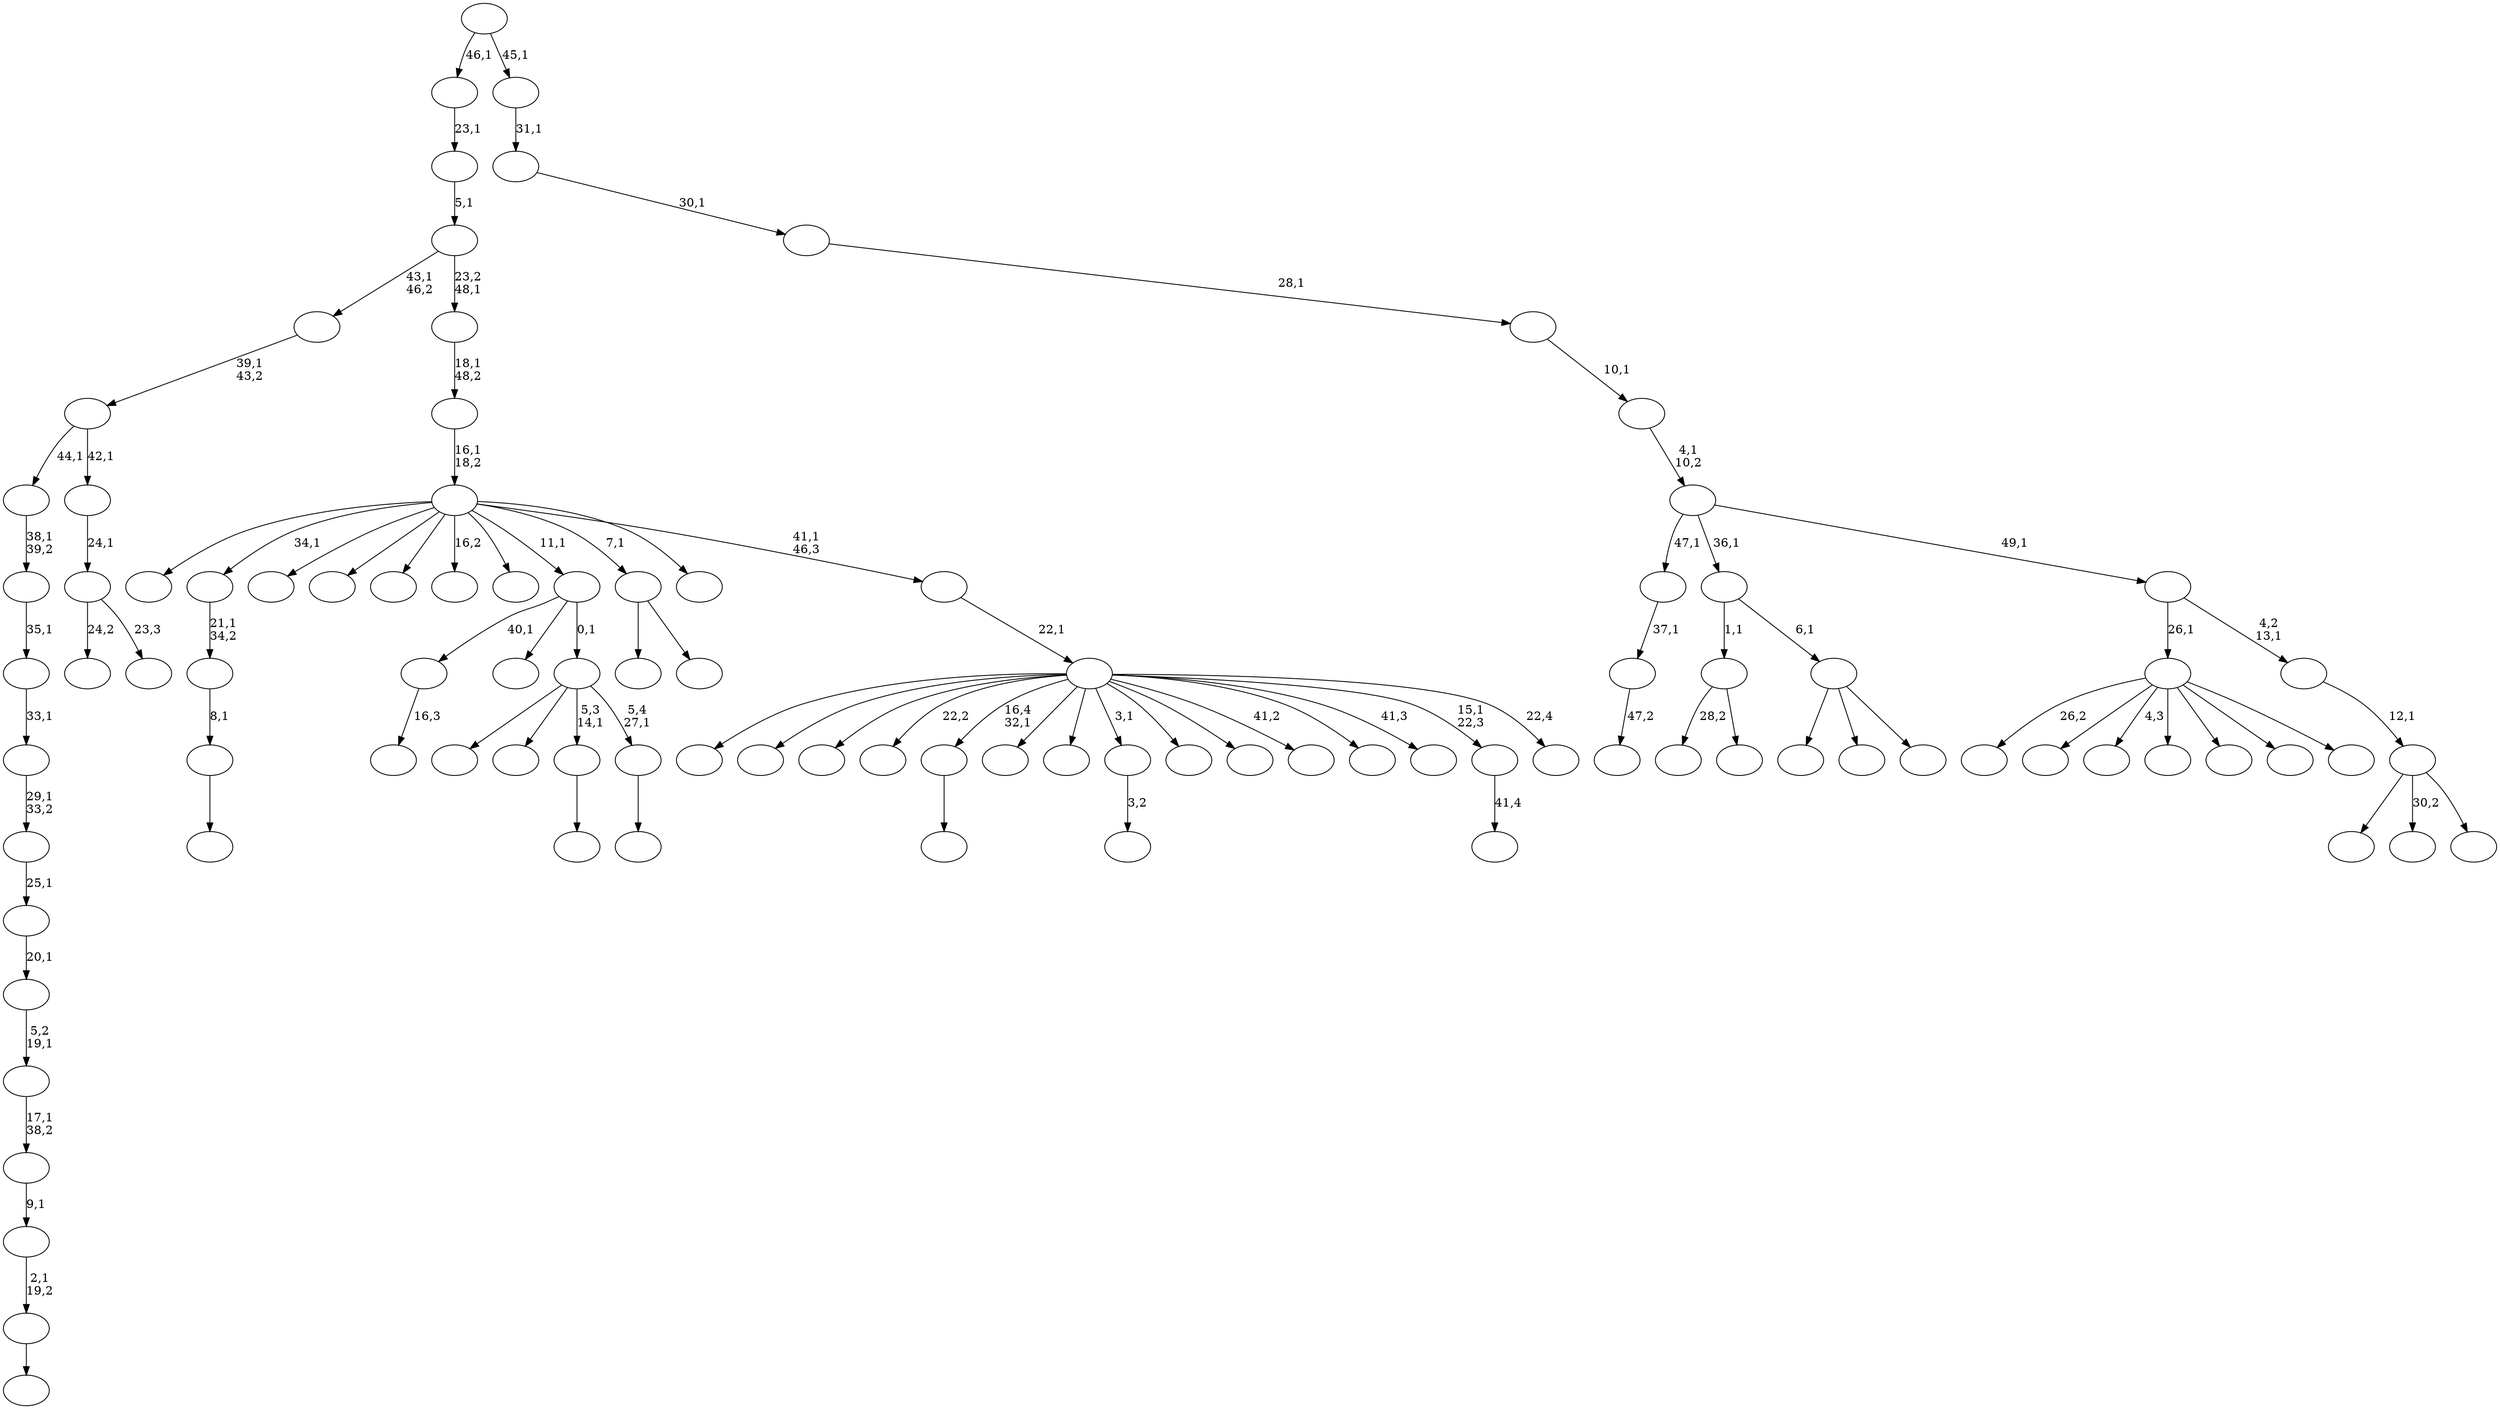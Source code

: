 digraph T {
	100 [label=""]
	99 [label=""]
	98 [label=""]
	97 [label=""]
	96 [label=""]
	95 [label=""]
	94 [label=""]
	93 [label=""]
	92 [label=""]
	91 [label=""]
	90 [label=""]
	89 [label=""]
	88 [label=""]
	87 [label=""]
	86 [label=""]
	85 [label=""]
	84 [label=""]
	83 [label=""]
	82 [label=""]
	81 [label=""]
	80 [label=""]
	79 [label=""]
	78 [label=""]
	77 [label=""]
	76 [label=""]
	75 [label=""]
	74 [label=""]
	73 [label=""]
	72 [label=""]
	71 [label=""]
	70 [label=""]
	69 [label=""]
	68 [label=""]
	67 [label=""]
	66 [label=""]
	65 [label=""]
	64 [label=""]
	63 [label=""]
	62 [label=""]
	61 [label=""]
	60 [label=""]
	59 [label=""]
	58 [label=""]
	57 [label=""]
	56 [label=""]
	55 [label=""]
	54 [label=""]
	53 [label=""]
	52 [label=""]
	51 [label=""]
	50 [label=""]
	49 [label=""]
	48 [label=""]
	47 [label=""]
	46 [label=""]
	45 [label=""]
	44 [label=""]
	43 [label=""]
	42 [label=""]
	41 [label=""]
	40 [label=""]
	39 [label=""]
	38 [label=""]
	37 [label=""]
	36 [label=""]
	35 [label=""]
	34 [label=""]
	33 [label=""]
	32 [label=""]
	31 [label=""]
	30 [label=""]
	29 [label=""]
	28 [label=""]
	27 [label=""]
	26 [label=""]
	25 [label=""]
	24 [label=""]
	23 [label=""]
	22 [label=""]
	21 [label=""]
	20 [label=""]
	19 [label=""]
	18 [label=""]
	17 [label=""]
	16 [label=""]
	15 [label=""]
	14 [label=""]
	13 [label=""]
	12 [label=""]
	11 [label=""]
	10 [label=""]
	9 [label=""]
	8 [label=""]
	7 [label=""]
	6 [label=""]
	5 [label=""]
	4 [label=""]
	3 [label=""]
	2 [label=""]
	1 [label=""]
	0 [label=""]
	98 -> 99 [label=""]
	97 -> 98 [label="8,1"]
	96 -> 97 [label="21,1\n34,2"]
	91 -> 92 [label=""]
	90 -> 91 [label="2,1\n19,2"]
	89 -> 90 [label="9,1"]
	88 -> 89 [label="17,1\n38,2"]
	87 -> 88 [label="5,2\n19,1"]
	86 -> 87 [label="20,1"]
	85 -> 86 [label="25,1"]
	84 -> 85 [label="29,1\n33,2"]
	83 -> 84 [label="33,1"]
	82 -> 83 [label="35,1"]
	81 -> 82 [label="38,1\n39,2"]
	72 -> 73 [label=""]
	64 -> 65 [label="16,3"]
	61 -> 78 [label="28,2"]
	61 -> 62 [label=""]
	59 -> 60 [label="3,2"]
	54 -> 55 [label=""]
	52 -> 53 [label="47,2"]
	51 -> 52 [label="37,1"]
	44 -> 45 [label=""]
	43 -> 69 [label=""]
	43 -> 68 [label=""]
	43 -> 54 [label="5,3\n14,1"]
	43 -> 44 [label="5,4\n27,1"]
	42 -> 64 [label="40,1"]
	42 -> 47 [label=""]
	42 -> 43 [label="0,1"]
	39 -> 94 [label=""]
	39 -> 80 [label=""]
	39 -> 40 [label=""]
	38 -> 61 [label="1,1"]
	38 -> 39 [label="6,1"]
	36 -> 50 [label="24,2"]
	36 -> 37 [label="23,3"]
	35 -> 36 [label="24,1"]
	34 -> 81 [label="44,1"]
	34 -> 35 [label="42,1"]
	33 -> 34 [label="39,1\n43,2"]
	31 -> 48 [label=""]
	31 -> 32 [label=""]
	22 -> 23 [label="41,4"]
	20 -> 93 [label="26,2"]
	20 -> 57 [label=""]
	20 -> 56 [label="4,3"]
	20 -> 30 [label=""]
	20 -> 29 [label=""]
	20 -> 24 [label=""]
	20 -> 21 [label=""]
	18 -> 95 [label=""]
	18 -> 76 [label=""]
	18 -> 75 [label=""]
	18 -> 74 [label="22,2"]
	18 -> 72 [label="16,4\n32,1"]
	18 -> 70 [label=""]
	18 -> 66 [label=""]
	18 -> 59 [label="3,1"]
	18 -> 58 [label=""]
	18 -> 46 [label=""]
	18 -> 41 [label="41,2"]
	18 -> 28 [label=""]
	18 -> 27 [label="41,3"]
	18 -> 22 [label="15,1\n22,3"]
	18 -> 19 [label="22,4"]
	17 -> 18 [label="22,1"]
	16 -> 100 [label=""]
	16 -> 96 [label="34,1"]
	16 -> 77 [label=""]
	16 -> 71 [label=""]
	16 -> 67 [label=""]
	16 -> 63 [label="16,2"]
	16 -> 49 [label=""]
	16 -> 42 [label="11,1"]
	16 -> 31 [label="7,1"]
	16 -> 25 [label=""]
	16 -> 17 [label="41,1\n46,3"]
	15 -> 16 [label="16,1\n18,2"]
	14 -> 15 [label="18,1\n48,2"]
	13 -> 33 [label="43,1\n46,2"]
	13 -> 14 [label="23,2\n48,1"]
	12 -> 13 [label="5,1"]
	11 -> 12 [label="23,1"]
	9 -> 79 [label=""]
	9 -> 26 [label="30,2"]
	9 -> 10 [label=""]
	8 -> 9 [label="12,1"]
	7 -> 20 [label="26,1"]
	7 -> 8 [label="4,2\n13,1"]
	6 -> 51 [label="47,1"]
	6 -> 38 [label="36,1"]
	6 -> 7 [label="49,1"]
	5 -> 6 [label="4,1\n10,2"]
	4 -> 5 [label="10,1"]
	3 -> 4 [label="28,1"]
	2 -> 3 [label="30,1"]
	1 -> 2 [label="31,1"]
	0 -> 11 [label="46,1"]
	0 -> 1 [label="45,1"]
}
